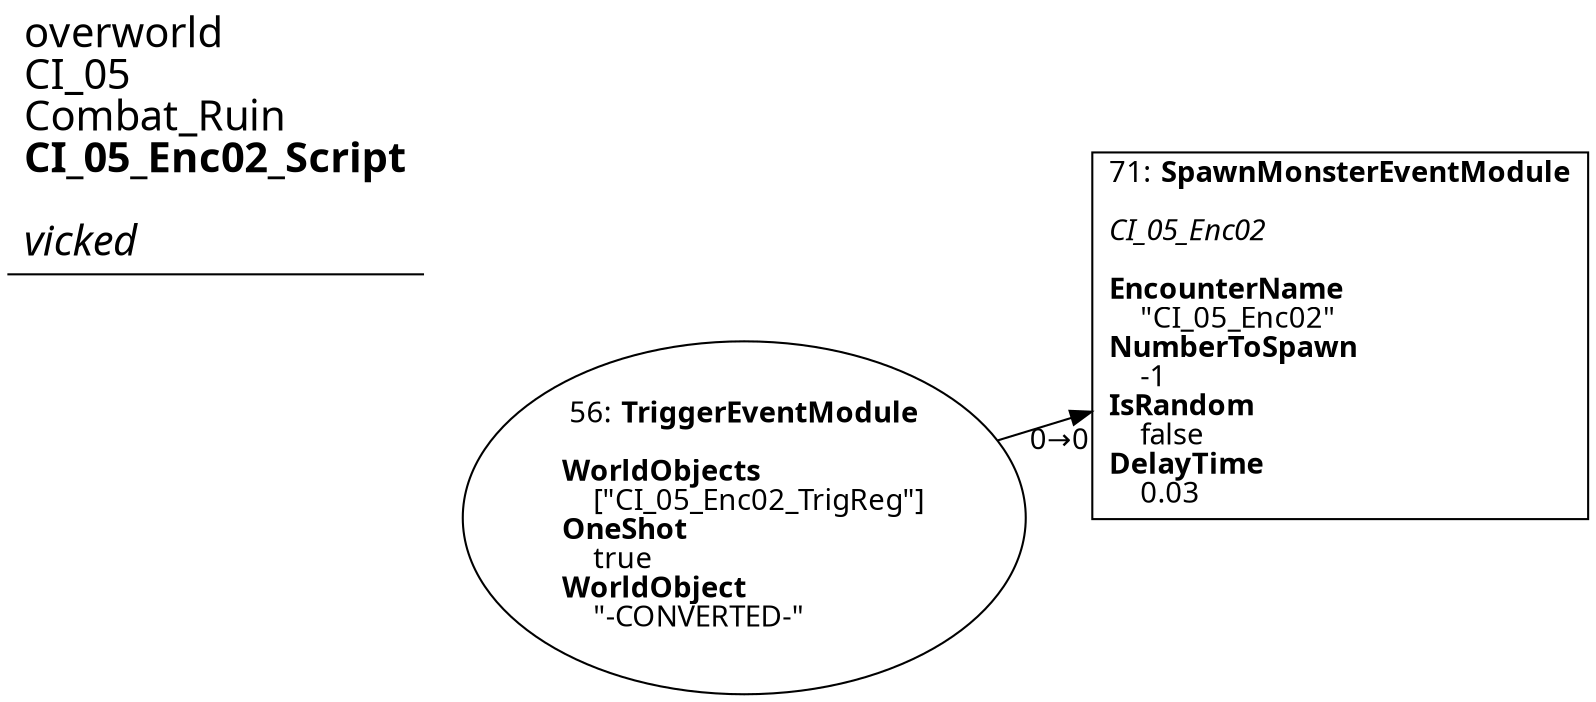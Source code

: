 digraph {
    layout = fdp;
    overlap = prism;
    sep = "+16";
    splines = spline;

    node [ shape = box ];

    graph [ fontname = "Segoe UI" ];
    node [ fontname = "Segoe UI" ];
    edge [ fontname = "Segoe UI" ];

    56 [ label = <56: <b>TriggerEventModule</b><br/><br/><b>WorldObjects</b><br align="left"/>    [&quot;CI_05_Enc02_TrigReg&quot;]<br align="left"/><b>OneShot</b><br align="left"/>    true<br align="left"/><b>WorldObject</b><br align="left"/>    &quot;-CONVERTED-&quot;<br align="left"/>> ];
    56 [ shape = oval ]
    56 [ pos = "-0.505,-1.886!" ];
    56 -> 71 [ label = "0→0" ];

    71 [ label = <71: <b>SpawnMonsterEventModule</b><br/><br/><i>CI_05_Enc02<br align="left"/></i><br align="left"/><b>EncounterName</b><br align="left"/>    &quot;CI_05_Enc02&quot;<br align="left"/><b>NumberToSpawn</b><br align="left"/>    -1<br align="left"/><b>IsRandom</b><br align="left"/>    false<br align="left"/><b>DelayTime</b><br align="left"/>    0.03<br align="left"/>> ];
    71 [ pos = "-0.24900001,-1.886!" ];

    title [ pos = "-0.50600004,-1.8850001!" ];
    title [ shape = underline ];
    title [ label = <<font point-size="20">overworld<br align="left"/>CI_05<br align="left"/>Combat_Ruin<br align="left"/><b>CI_05_Enc02_Script</b><br align="left"/><br/><i>vicked</i><br align="left"/></font>> ];
}
